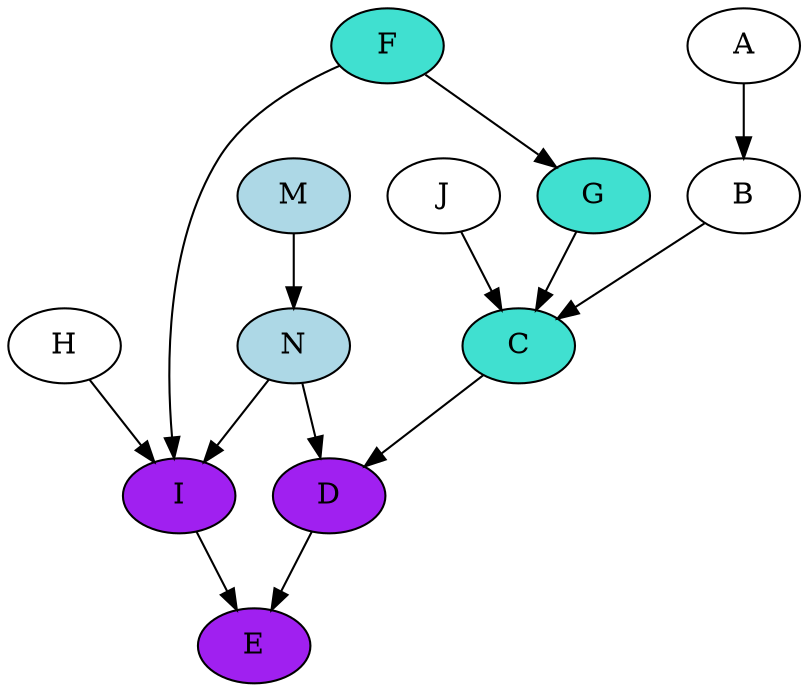 digraph OntologyDAG {

   subgraph {
        node [style=filled, fillcolor=purple]
        I ; D ; E
   }

   subgraph {
        node [style=filled, fillcolor=lightblue]
        M ; N ; I ; D ; E ;
   }

   subgraph {
        node [style=filled, fillcolor=turquoise]
        F ; I ; D ; E ; G ; C ;
   }

   A -> B -> C -> D -> E
   F -> G -> C
   H -> I -> E
   M -> N -> I
   N -> D
   F -> I
   J -> C
   
   // M [style=filled, fillcolor=lightblue] 
   // F [style=filled, fillcolor=turquoise] 
}
